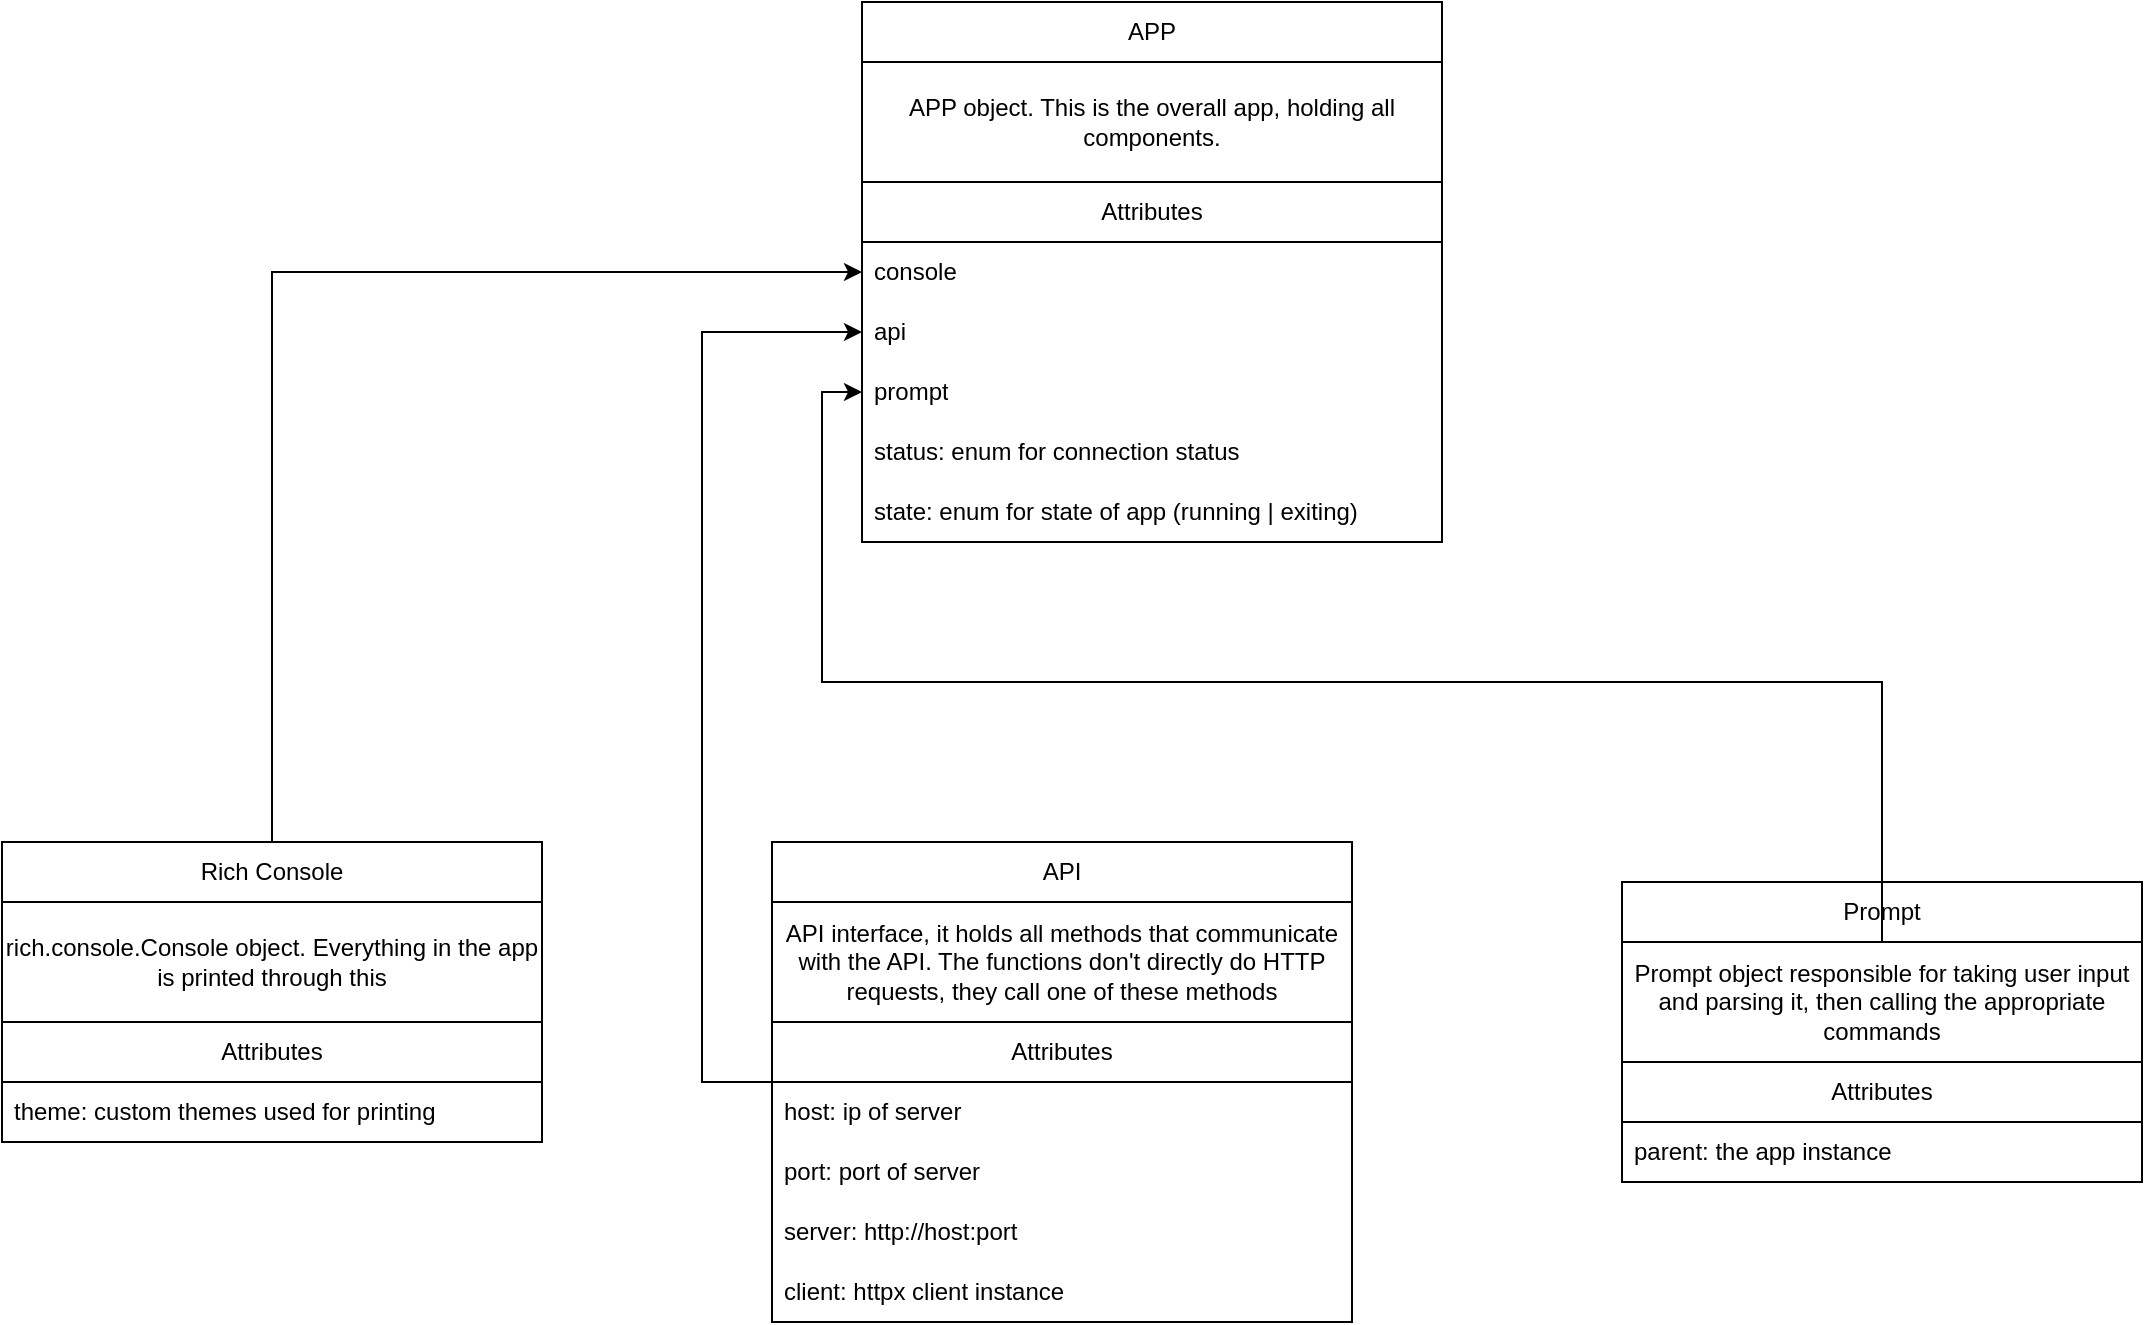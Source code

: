<mxfile version="22.0.3" type="device">
  <diagram name="Page-1" id="DlA_o81PhtzBPM63wzH7">
    <mxGraphModel dx="2163" dy="1363" grid="1" gridSize="10" guides="1" tooltips="1" connect="1" arrows="1" fold="1" page="0" pageScale="1" pageWidth="1169" pageHeight="827" math="0" shadow="0">
      <root>
        <mxCell id="0" />
        <mxCell id="1" parent="0" />
        <mxCell id="_cP82SX_ZG9PclY3ScHA-60" style="edgeStyle=orthogonalEdgeStyle;rounded=0;orthogonalLoop=1;jettySize=auto;html=1;entryX=0;entryY=0.5;entryDx=0;entryDy=0;" edge="1" parent="1" source="_cP82SX_ZG9PclY3ScHA-10" target="_cP82SX_ZG9PclY3ScHA-55">
          <mxGeometry relative="1" as="geometry">
            <Array as="points">
              <mxPoint x="-160" y="380" />
              <mxPoint x="-160" y="5" />
            </Array>
          </mxGeometry>
        </mxCell>
        <mxCell id="_cP82SX_ZG9PclY3ScHA-10" value="API" style="swimlane;fontStyle=0;childLayout=stackLayout;horizontal=1;startSize=30;horizontalStack=0;resizeParent=1;resizeParentMax=0;resizeLast=0;collapsible=1;marginBottom=0;whiteSpace=wrap;html=1;" vertex="1" parent="1">
          <mxGeometry x="-125" y="260" width="290" height="240" as="geometry" />
        </mxCell>
        <mxCell id="_cP82SX_ZG9PclY3ScHA-31" value="API interface, it holds all methods that communicate with the API. The functions don&#39;t directly do HTTP requests, they call one of these methods" style="rounded=0;whiteSpace=wrap;html=1;" vertex="1" parent="_cP82SX_ZG9PclY3ScHA-10">
          <mxGeometry y="30" width="290" height="60" as="geometry" />
        </mxCell>
        <mxCell id="_cP82SX_ZG9PclY3ScHA-37" value="Attributes" style="swimlane;fontStyle=0;childLayout=stackLayout;horizontal=1;startSize=30;horizontalStack=0;resizeParent=1;resizeParentMax=0;resizeLast=0;collapsible=1;marginBottom=0;whiteSpace=wrap;html=1;" vertex="1" parent="_cP82SX_ZG9PclY3ScHA-10">
          <mxGeometry y="90" width="290" height="150" as="geometry" />
        </mxCell>
        <mxCell id="_cP82SX_ZG9PclY3ScHA-38" value="host: ip of server" style="text;strokeColor=none;fillColor=none;align=left;verticalAlign=middle;spacingLeft=4;spacingRight=4;overflow=hidden;points=[[0,0.5],[1,0.5]];portConstraint=eastwest;rotatable=0;whiteSpace=wrap;html=1;" vertex="1" parent="_cP82SX_ZG9PclY3ScHA-37">
          <mxGeometry y="30" width="290" height="30" as="geometry" />
        </mxCell>
        <mxCell id="_cP82SX_ZG9PclY3ScHA-39" value="port: port of server" style="text;strokeColor=none;fillColor=none;align=left;verticalAlign=middle;spacingLeft=4;spacingRight=4;overflow=hidden;points=[[0,0.5],[1,0.5]];portConstraint=eastwest;rotatable=0;whiteSpace=wrap;html=1;" vertex="1" parent="_cP82SX_ZG9PclY3ScHA-37">
          <mxGeometry y="60" width="290" height="30" as="geometry" />
        </mxCell>
        <mxCell id="_cP82SX_ZG9PclY3ScHA-40" value="server: http://host:port" style="text;strokeColor=none;fillColor=none;align=left;verticalAlign=middle;spacingLeft=4;spacingRight=4;overflow=hidden;points=[[0,0.5],[1,0.5]];portConstraint=eastwest;rotatable=0;whiteSpace=wrap;html=1;" vertex="1" parent="_cP82SX_ZG9PclY3ScHA-37">
          <mxGeometry y="90" width="290" height="30" as="geometry" />
        </mxCell>
        <mxCell id="_cP82SX_ZG9PclY3ScHA-46" value="client: httpx client instance" style="text;strokeColor=none;fillColor=none;align=left;verticalAlign=middle;spacingLeft=4;spacingRight=4;overflow=hidden;points=[[0,0.5],[1,0.5]];portConstraint=eastwest;rotatable=0;whiteSpace=wrap;html=1;" vertex="1" parent="_cP82SX_ZG9PclY3ScHA-37">
          <mxGeometry y="120" width="290" height="30" as="geometry" />
        </mxCell>
        <mxCell id="_cP82SX_ZG9PclY3ScHA-59" style="edgeStyle=orthogonalEdgeStyle;rounded=0;orthogonalLoop=1;jettySize=auto;html=1;entryX=0;entryY=0.5;entryDx=0;entryDy=0;" edge="1" parent="1" source="_cP82SX_ZG9PclY3ScHA-14" target="_cP82SX_ZG9PclY3ScHA-54">
          <mxGeometry relative="1" as="geometry" />
        </mxCell>
        <mxCell id="_cP82SX_ZG9PclY3ScHA-14" value="Rich Console" style="swimlane;fontStyle=0;childLayout=stackLayout;horizontal=1;startSize=30;horizontalStack=0;resizeParent=1;resizeParentMax=0;resizeLast=0;collapsible=1;marginBottom=0;whiteSpace=wrap;html=1;" vertex="1" parent="1">
          <mxGeometry x="-510" y="260" width="270" height="150" as="geometry" />
        </mxCell>
        <mxCell id="_cP82SX_ZG9PclY3ScHA-32" value="rich.console.Console object. Everything in the app is printed through this" style="rounded=0;whiteSpace=wrap;html=1;" vertex="1" parent="_cP82SX_ZG9PclY3ScHA-14">
          <mxGeometry y="30" width="270" height="60" as="geometry" />
        </mxCell>
        <mxCell id="_cP82SX_ZG9PclY3ScHA-47" value="Attributes" style="swimlane;fontStyle=0;childLayout=stackLayout;horizontal=1;startSize=30;horizontalStack=0;resizeParent=1;resizeParentMax=0;resizeLast=0;collapsible=1;marginBottom=0;whiteSpace=wrap;html=1;" vertex="1" parent="_cP82SX_ZG9PclY3ScHA-14">
          <mxGeometry y="90" width="270" height="60" as="geometry" />
        </mxCell>
        <mxCell id="_cP82SX_ZG9PclY3ScHA-48" value="theme: custom themes used for printing" style="text;strokeColor=none;fillColor=none;align=left;verticalAlign=middle;spacingLeft=4;spacingRight=4;overflow=hidden;points=[[0,0.5],[1,0.5]];portConstraint=eastwest;rotatable=0;whiteSpace=wrap;html=1;" vertex="1" parent="_cP82SX_ZG9PclY3ScHA-47">
          <mxGeometry y="30" width="270" height="30" as="geometry" />
        </mxCell>
        <mxCell id="_cP82SX_ZG9PclY3ScHA-26" value="Prompt" style="swimlane;fontStyle=0;childLayout=stackLayout;horizontal=1;startSize=30;horizontalStack=0;resizeParent=1;resizeParentMax=0;resizeLast=0;collapsible=1;marginBottom=0;whiteSpace=wrap;html=1;" vertex="1" parent="1">
          <mxGeometry x="300" y="280" width="260" height="150" as="geometry" />
        </mxCell>
        <mxCell id="_cP82SX_ZG9PclY3ScHA-30" value="Prompt object responsible for taking user input and parsing it, then calling the appropriate commands" style="rounded=0;whiteSpace=wrap;html=1;" vertex="1" parent="_cP82SX_ZG9PclY3ScHA-26">
          <mxGeometry y="30" width="260" height="60" as="geometry" />
        </mxCell>
        <mxCell id="_cP82SX_ZG9PclY3ScHA-42" value="Attributes" style="swimlane;fontStyle=0;childLayout=stackLayout;horizontal=1;startSize=30;horizontalStack=0;resizeParent=1;resizeParentMax=0;resizeLast=0;collapsible=1;marginBottom=0;whiteSpace=wrap;html=1;" vertex="1" parent="_cP82SX_ZG9PclY3ScHA-26">
          <mxGeometry y="90" width="260" height="60" as="geometry" />
        </mxCell>
        <mxCell id="_cP82SX_ZG9PclY3ScHA-43" value="parent: the app instance" style="text;strokeColor=none;fillColor=none;align=left;verticalAlign=middle;spacingLeft=4;spacingRight=4;overflow=hidden;points=[[0,0.5],[1,0.5]];portConstraint=eastwest;rotatable=0;whiteSpace=wrap;html=1;" vertex="1" parent="_cP82SX_ZG9PclY3ScHA-42">
          <mxGeometry y="30" width="260" height="30" as="geometry" />
        </mxCell>
        <mxCell id="_cP82SX_ZG9PclY3ScHA-51" value="APP" style="swimlane;fontStyle=0;childLayout=stackLayout;horizontal=1;startSize=30;horizontalStack=0;resizeParent=1;resizeParentMax=0;resizeLast=0;collapsible=1;marginBottom=0;whiteSpace=wrap;html=1;" vertex="1" parent="1">
          <mxGeometry x="-80" y="-160" width="290" height="270" as="geometry" />
        </mxCell>
        <mxCell id="_cP82SX_ZG9PclY3ScHA-52" value="APP object. This is the overall app, holding all components." style="rounded=0;whiteSpace=wrap;html=1;" vertex="1" parent="_cP82SX_ZG9PclY3ScHA-51">
          <mxGeometry y="30" width="290" height="60" as="geometry" />
        </mxCell>
        <mxCell id="_cP82SX_ZG9PclY3ScHA-53" value="Attributes" style="swimlane;fontStyle=0;childLayout=stackLayout;horizontal=1;startSize=30;horizontalStack=0;resizeParent=1;resizeParentMax=0;resizeLast=0;collapsible=1;marginBottom=0;whiteSpace=wrap;html=1;" vertex="1" parent="_cP82SX_ZG9PclY3ScHA-51">
          <mxGeometry y="90" width="290" height="180" as="geometry" />
        </mxCell>
        <mxCell id="_cP82SX_ZG9PclY3ScHA-54" value="console" style="text;strokeColor=none;fillColor=none;align=left;verticalAlign=middle;spacingLeft=4;spacingRight=4;overflow=hidden;points=[[0,0.5],[1,0.5]];portConstraint=eastwest;rotatable=0;whiteSpace=wrap;html=1;" vertex="1" parent="_cP82SX_ZG9PclY3ScHA-53">
          <mxGeometry y="30" width="290" height="30" as="geometry" />
        </mxCell>
        <mxCell id="_cP82SX_ZG9PclY3ScHA-55" value="api" style="text;strokeColor=none;fillColor=none;align=left;verticalAlign=middle;spacingLeft=4;spacingRight=4;overflow=hidden;points=[[0,0.5],[1,0.5]];portConstraint=eastwest;rotatable=0;whiteSpace=wrap;html=1;" vertex="1" parent="_cP82SX_ZG9PclY3ScHA-53">
          <mxGeometry y="60" width="290" height="30" as="geometry" />
        </mxCell>
        <mxCell id="_cP82SX_ZG9PclY3ScHA-56" value="prompt" style="text;strokeColor=none;fillColor=none;align=left;verticalAlign=middle;spacingLeft=4;spacingRight=4;overflow=hidden;points=[[0,0.5],[1,0.5]];portConstraint=eastwest;rotatable=0;whiteSpace=wrap;html=1;" vertex="1" parent="_cP82SX_ZG9PclY3ScHA-53">
          <mxGeometry y="90" width="290" height="30" as="geometry" />
        </mxCell>
        <mxCell id="_cP82SX_ZG9PclY3ScHA-57" value="status: enum for connection status" style="text;strokeColor=none;fillColor=none;align=left;verticalAlign=middle;spacingLeft=4;spacingRight=4;overflow=hidden;points=[[0,0.5],[1,0.5]];portConstraint=eastwest;rotatable=0;whiteSpace=wrap;html=1;" vertex="1" parent="_cP82SX_ZG9PclY3ScHA-53">
          <mxGeometry y="120" width="290" height="30" as="geometry" />
        </mxCell>
        <mxCell id="_cP82SX_ZG9PclY3ScHA-61" value="state: enum for state of app (running | exiting)" style="text;strokeColor=none;fillColor=none;align=left;verticalAlign=middle;spacingLeft=4;spacingRight=4;overflow=hidden;points=[[0,0.5],[1,0.5]];portConstraint=eastwest;rotatable=0;whiteSpace=wrap;html=1;" vertex="1" parent="_cP82SX_ZG9PclY3ScHA-53">
          <mxGeometry y="150" width="290" height="30" as="geometry" />
        </mxCell>
        <mxCell id="_cP82SX_ZG9PclY3ScHA-62" style="edgeStyle=orthogonalEdgeStyle;rounded=0;orthogonalLoop=1;jettySize=auto;html=1;entryX=0;entryY=0.5;entryDx=0;entryDy=0;" edge="1" parent="1" source="_cP82SX_ZG9PclY3ScHA-30" target="_cP82SX_ZG9PclY3ScHA-56">
          <mxGeometry relative="1" as="geometry" />
        </mxCell>
      </root>
    </mxGraphModel>
  </diagram>
</mxfile>
